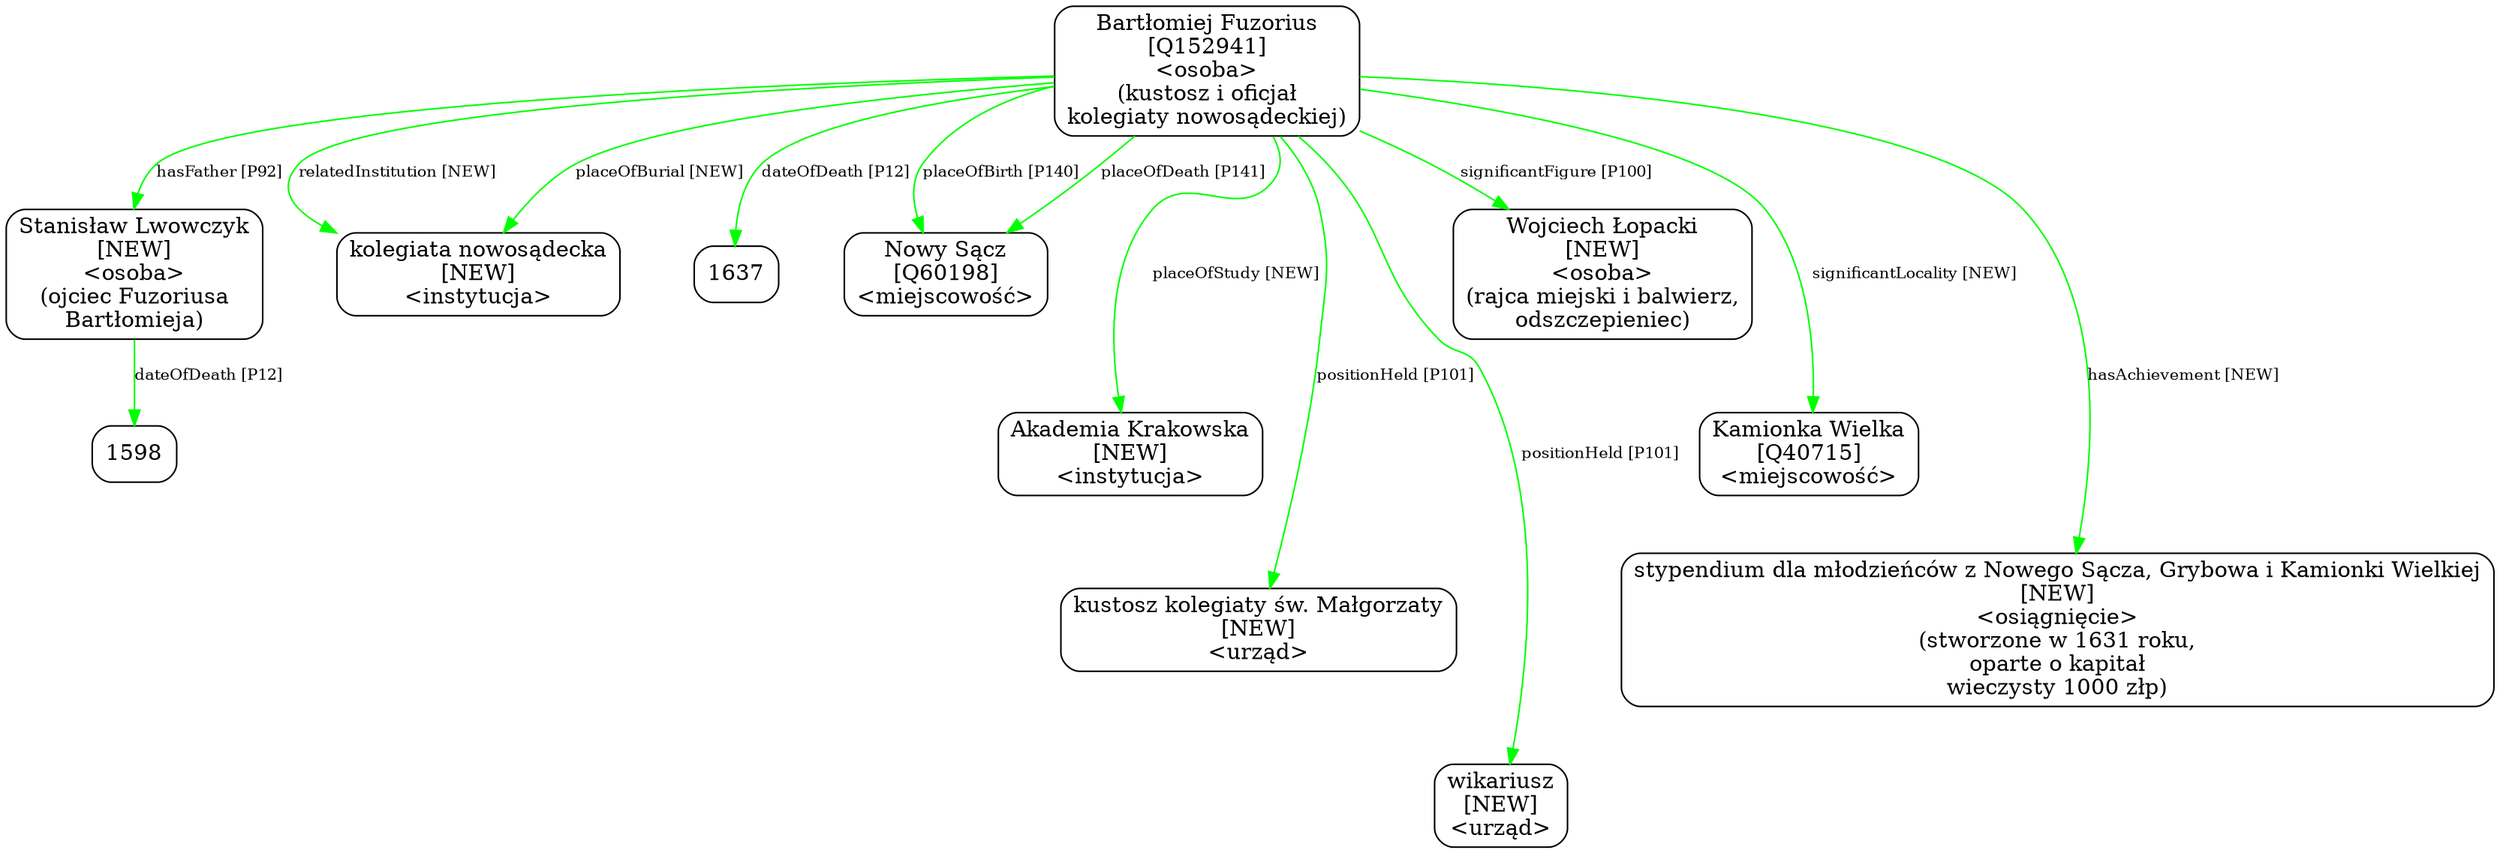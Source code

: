 digraph {
	node [shape=box,
		style=rounded
	];
	edge [fontsize=10];
	"Bartłomiej Fuzorius
[Q152941]
<osoba>
(kustosz i oficjał
kolegiaty nowosądeckiej)"	[color=black,
		label="Bartłomiej Fuzorius
[Q152941]
<osoba>
(kustosz i oficjał
kolegiaty nowosądeckiej)"];
	"Stanisław Lwowczyk
[NEW]
<osoba>
(ojciec Fuzoriusa
Bartłomieja)"	[color=black,
		label="Stanisław Lwowczyk
[NEW]
<osoba>
(ojciec Fuzoriusa
Bartłomieja)"];
	"Bartłomiej Fuzorius
[Q152941]
<osoba>
(kustosz i oficjał
kolegiaty nowosądeckiej)" -> "Stanisław Lwowczyk
[NEW]
<osoba>
(ojciec Fuzoriusa
Bartłomieja)"	[color=green,
		label="hasFather [P92]"];
	"Bartłomiej Fuzorius
[Q152941]
<osoba>
(kustosz i oficjał
kolegiaty nowosądeckiej)" -> "kolegiata nowosądecka
[NEW]
<instytucja>"	[color=green,
		label="relatedInstitution [NEW]"];
	"Bartłomiej Fuzorius
[Q152941]
<osoba>
(kustosz i oficjał
kolegiaty nowosądeckiej)" -> "kolegiata nowosądecka
[NEW]
<instytucja>"	[color=green,
		label="placeOfBurial [NEW]"];
	"Bartłomiej Fuzorius
[Q152941]
<osoba>
(kustosz i oficjał
kolegiaty nowosądeckiej)" -> 1637	[color=green,
		label="dateOfDeath [P12]",
		minlen=1];
	"Bartłomiej Fuzorius
[Q152941]
<osoba>
(kustosz i oficjał
kolegiaty nowosądeckiej)" -> "Nowy Sącz
[Q60198]
<miejscowość>"	[color=green,
		label="placeOfBirth [P140]"];
	"Bartłomiej Fuzorius
[Q152941]
<osoba>
(kustosz i oficjał
kolegiaty nowosądeckiej)" -> "Nowy Sącz
[Q60198]
<miejscowość>"	[color=green,
		label="placeOfDeath [P141]"];
	"Bartłomiej Fuzorius
[Q152941]
<osoba>
(kustosz i oficjał
kolegiaty nowosądeckiej)" -> "Akademia Krakowska
[NEW]
<instytucja>"	[color=green,
		label="placeOfStudy [NEW]",
		minlen=2];
	"Bartłomiej Fuzorius
[Q152941]
<osoba>
(kustosz i oficjał
kolegiaty nowosądeckiej)" -> "kustosz kolegiaty św. Małgorzaty
[NEW]
<urząd>"	[color=green,
		label="positionHeld [P101]",
		minlen=3];
	"Bartłomiej Fuzorius
[Q152941]
<osoba>
(kustosz i oficjał
kolegiaty nowosądeckiej)" -> "wikariusz
[NEW]
<urząd>"	[color=green,
		label="positionHeld [P101]",
		minlen=4];
	"Bartłomiej Fuzorius
[Q152941]
<osoba>
(kustosz i oficjał
kolegiaty nowosądeckiej)" -> "Wojciech Łopacki
[NEW]
<osoba>
(rajca miejski i balwierz,
odszczepieniec)"	[color=green,
		label="significantFigure [P100]",
		minlen=1];
	"Bartłomiej Fuzorius
[Q152941]
<osoba>
(kustosz i oficjał
kolegiaty nowosądeckiej)" -> "Kamionka Wielka
[Q40715]
<miejscowość>"	[color=green,
		label="significantLocality [NEW]",
		minlen=2];
	"Bartłomiej Fuzorius
[Q152941]
<osoba>
(kustosz i oficjał
kolegiaty nowosądeckiej)" -> "stypendium dla młodzieńców z Nowego Sącza, Grybowa i Kamionki Wielkiej
[NEW]
<osiągnięcie>
(stworzone w 1631 roku,
oparte \
o kapitał
wieczysty 1000 złp)"	[color=green,
		label="hasAchievement [NEW]",
		minlen=3];
	"Stanisław Lwowczyk
[NEW]
<osoba>
(ojciec Fuzoriusa
Bartłomieja)" -> 1598	[color=green,
		label="dateOfDeath [P12]",
		minlen=1];
}
